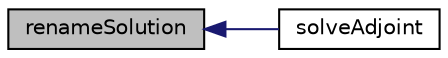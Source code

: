 digraph "renameSolution"
{
  bgcolor="transparent";
  edge [fontname="Helvetica",fontsize="10",labelfontname="Helvetica",labelfontsize="10"];
  node [fontname="Helvetica",fontsize="10",shape=record];
  rankdir="LR";
  Node71 [label="renameSolution",height=0.2,width=0.4,color="black", fillcolor="grey75", style="filled", fontcolor="black"];
  Node71 -> Node72 [dir="back",color="midnightblue",fontsize="10",style="solid",fontname="Helvetica"];
  Node72 [label="solveAdjoint",height=0.2,width=0.4,color="black",URL="$classdafoam_1_1pyDAFoam_1_1PYDAFOAM.html#a93afb83ae6a96dc3e7f6d520b4b156a8"];
}
